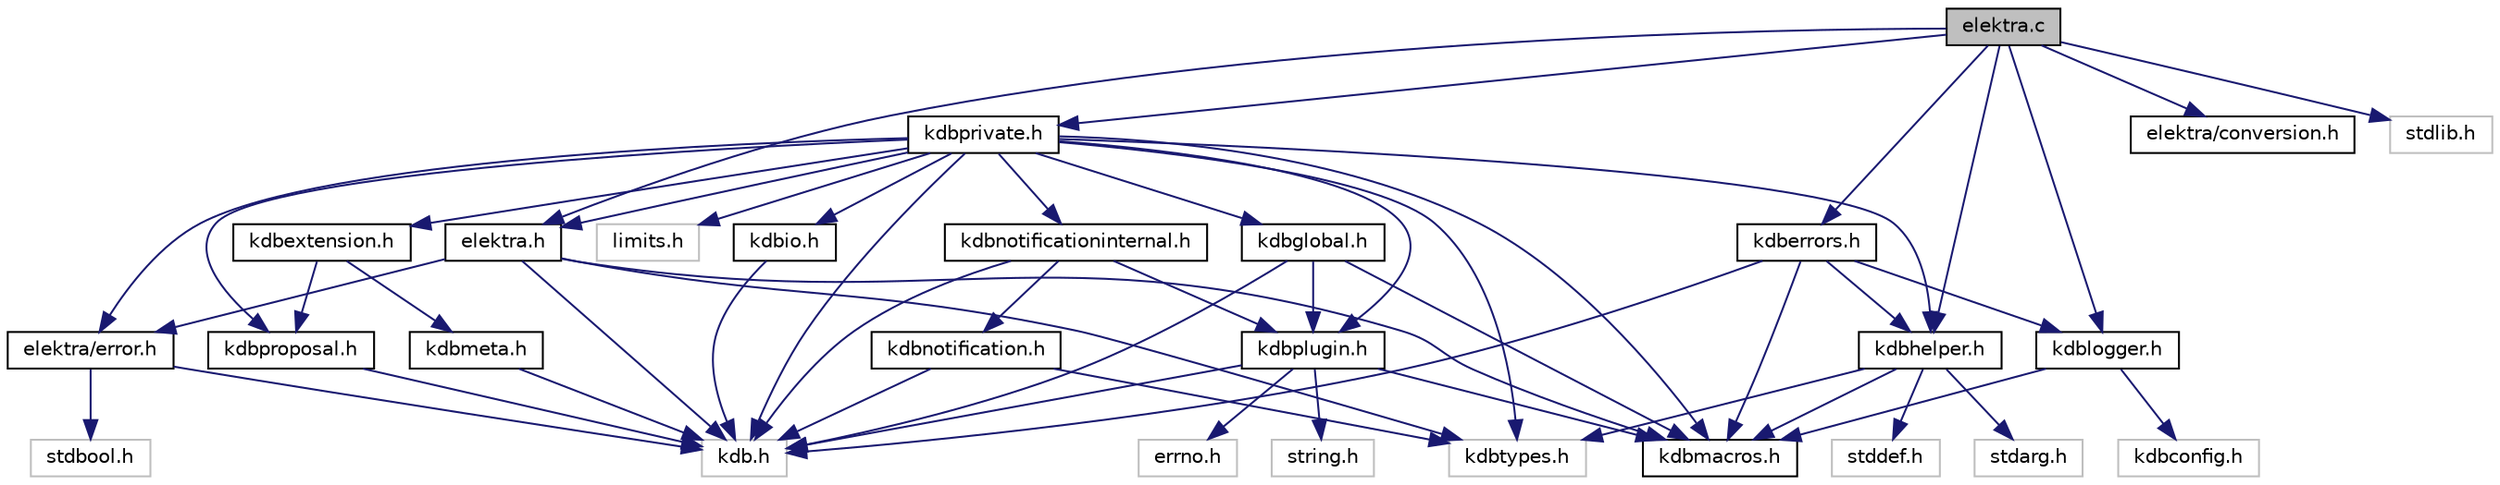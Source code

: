digraph "elektra.c"
{
 // LATEX_PDF_SIZE
  edge [fontname="Helvetica",fontsize="10",labelfontname="Helvetica",labelfontsize="10"];
  node [fontname="Helvetica",fontsize="10",shape=record];
  Node0 [label="elektra.c",height=0.2,width=0.4,color="black", fillcolor="grey75", style="filled", fontcolor="black",tooltip="Elektra High Level API."];
  Node0 -> Node1 [color="midnightblue",fontsize="10",style="solid"];
  Node1 [label="elektra.h",height=0.2,width=0.4,color="black", fillcolor="white", style="filled",URL="$elektra_8h.html",tooltip="Elektra High Level API."];
  Node1 -> Node2 [color="midnightblue",fontsize="10",style="solid"];
  Node2 [label="elektra/error.h",height=0.2,width=0.4,color="black", fillcolor="white", style="filled",URL="$error_8h.html",tooltip="Elektra error."];
  Node2 -> Node3 [color="midnightblue",fontsize="10",style="solid"];
  Node3 [label="kdb.h",height=0.2,width=0.4,color="grey75", fillcolor="white", style="filled",tooltip=" "];
  Node2 -> Node4 [color="midnightblue",fontsize="10",style="solid"];
  Node4 [label="stdbool.h",height=0.2,width=0.4,color="grey75", fillcolor="white", style="filled",tooltip=" "];
  Node1 -> Node3 [color="midnightblue",fontsize="10",style="solid"];
  Node1 -> Node5 [color="midnightblue",fontsize="10",style="solid"];
  Node5 [label="kdbmacros.h",height=0.2,width=0.4,color="black", fillcolor="white", style="filled",URL="$kdbmacros_8h.html",tooltip="Macros by Elektra."];
  Node1 -> Node6 [color="midnightblue",fontsize="10",style="solid"];
  Node6 [label="kdbtypes.h",height=0.2,width=0.4,color="grey75", fillcolor="white", style="filled",tooltip=" "];
  Node0 -> Node7 [color="midnightblue",fontsize="10",style="solid"];
  Node7 [label="elektra/conversion.h",height=0.2,width=0.4,color="black", fillcolor="white", style="filled",URL="$conversion_8h.html",tooltip="Elektra conversion."];
  Node0 -> Node8 [color="midnightblue",fontsize="10",style="solid"];
  Node8 [label="kdberrors.h",height=0.2,width=0.4,color="black", fillcolor="white", style="filled",URL="$kdberrors_8h.html",tooltip="Provides all macros and definitions which are used for emitting error or warnings."];
  Node8 -> Node3 [color="midnightblue",fontsize="10",style="solid"];
  Node8 -> Node9 [color="midnightblue",fontsize="10",style="solid"];
  Node9 [label="kdbhelper.h",height=0.2,width=0.4,color="black", fillcolor="white", style="filled",URL="$kdbhelper_8h.html",tooltip="Helper for memory management."];
  Node9 -> Node5 [color="midnightblue",fontsize="10",style="solid"];
  Node9 -> Node6 [color="midnightblue",fontsize="10",style="solid"];
  Node9 -> Node10 [color="midnightblue",fontsize="10",style="solid"];
  Node10 [label="stdarg.h",height=0.2,width=0.4,color="grey75", fillcolor="white", style="filled",tooltip=" "];
  Node9 -> Node11 [color="midnightblue",fontsize="10",style="solid"];
  Node11 [label="stddef.h",height=0.2,width=0.4,color="grey75", fillcolor="white", style="filled",tooltip=" "];
  Node8 -> Node12 [color="midnightblue",fontsize="10",style="solid"];
  Node12 [label="kdblogger.h",height=0.2,width=0.4,color="black", fillcolor="white", style="filled",URL="$kdblogger_8h.html",tooltip="Logger Interface."];
  Node12 -> Node13 [color="midnightblue",fontsize="10",style="solid"];
  Node13 [label="kdbconfig.h",height=0.2,width=0.4,color="grey75", fillcolor="white", style="filled",tooltip=" "];
  Node12 -> Node5 [color="midnightblue",fontsize="10",style="solid"];
  Node8 -> Node5 [color="midnightblue",fontsize="10",style="solid"];
  Node0 -> Node9 [color="midnightblue",fontsize="10",style="solid"];
  Node0 -> Node12 [color="midnightblue",fontsize="10",style="solid"];
  Node0 -> Node14 [color="midnightblue",fontsize="10",style="solid"];
  Node14 [label="kdbprivate.h",height=0.2,width=0.4,color="black", fillcolor="white", style="filled",URL="$kdbprivate_8h.html",tooltip="Private declarations."];
  Node14 -> Node1 [color="midnightblue",fontsize="10",style="solid"];
  Node14 -> Node2 [color="midnightblue",fontsize="10",style="solid"];
  Node14 -> Node3 [color="midnightblue",fontsize="10",style="solid"];
  Node14 -> Node15 [color="midnightblue",fontsize="10",style="solid"];
  Node15 [label="kdbextension.h",height=0.2,width=0.4,color="black", fillcolor="white", style="filled",URL="$kdbextension_8h.html",tooltip="Extension functionality."];
  Node15 -> Node16 [color="midnightblue",fontsize="10",style="solid"];
  Node16 [label="kdbmeta.h",height=0.2,width=0.4,color="black", fillcolor="white", style="filled",URL="$kdbmeta_8h.html",tooltip="metadata functions"];
  Node16 -> Node3 [color="midnightblue",fontsize="10",style="solid"];
  Node15 -> Node17 [color="midnightblue",fontsize="10",style="solid"];
  Node17 [label="kdbproposal.h",height=0.2,width=0.4,color="black", fillcolor="white", style="filled",URL="$kdbproposal_8h.html",tooltip="Proposed declarations."];
  Node17 -> Node3 [color="midnightblue",fontsize="10",style="solid"];
  Node14 -> Node9 [color="midnightblue",fontsize="10",style="solid"];
  Node14 -> Node18 [color="midnightblue",fontsize="10",style="solid"];
  Node18 [label="kdbio.h",height=0.2,width=0.4,color="black", fillcolor="white", style="filled",URL="$kdbio_8h.html",tooltip="Elektra-I/O structures for I/O bindings, plugins and applications."];
  Node18 -> Node3 [color="midnightblue",fontsize="10",style="solid"];
  Node14 -> Node5 [color="midnightblue",fontsize="10",style="solid"];
  Node14 -> Node19 [color="midnightblue",fontsize="10",style="solid"];
  Node19 [label="kdbnotificationinternal.h",height=0.2,width=0.4,color="black", fillcolor="white", style="filled",URL="$kdbnotificationinternal_8h.html",tooltip="Elektra-Notification structures and declarations for developing notification and transport plugins."];
  Node19 -> Node3 [color="midnightblue",fontsize="10",style="solid"];
  Node19 -> Node20 [color="midnightblue",fontsize="10",style="solid"];
  Node20 [label="kdbnotification.h",height=0.2,width=0.4,color="black", fillcolor="white", style="filled",URL="$kdbnotification_8h.html",tooltip="Elektra-Notification structures and declarations for application developers."];
  Node20 -> Node3 [color="midnightblue",fontsize="10",style="solid"];
  Node20 -> Node6 [color="midnightblue",fontsize="10",style="solid"];
  Node19 -> Node21 [color="midnightblue",fontsize="10",style="solid"];
  Node21 [label="kdbplugin.h",height=0.2,width=0.4,color="black", fillcolor="white", style="filled",URL="$kdbplugin_8h.html",tooltip="Methods for plugin programing."];
  Node21 -> Node3 [color="midnightblue",fontsize="10",style="solid"];
  Node21 -> Node22 [color="midnightblue",fontsize="10",style="solid"];
  Node22 [label="errno.h",height=0.2,width=0.4,color="grey75", fillcolor="white", style="filled",tooltip=" "];
  Node21 -> Node5 [color="midnightblue",fontsize="10",style="solid"];
  Node21 -> Node23 [color="midnightblue",fontsize="10",style="solid"];
  Node23 [label="string.h",height=0.2,width=0.4,color="grey75", fillcolor="white", style="filled",tooltip=" "];
  Node14 -> Node21 [color="midnightblue",fontsize="10",style="solid"];
  Node14 -> Node17 [color="midnightblue",fontsize="10",style="solid"];
  Node14 -> Node6 [color="midnightblue",fontsize="10",style="solid"];
  Node14 -> Node24 [color="midnightblue",fontsize="10",style="solid"];
  Node24 [label="kdbglobal.h",height=0.2,width=0.4,color="black", fillcolor="white", style="filled",URL="$kdbglobal_8h.html",tooltip="Defines for global plugins."];
  Node24 -> Node3 [color="midnightblue",fontsize="10",style="solid"];
  Node24 -> Node5 [color="midnightblue",fontsize="10",style="solid"];
  Node24 -> Node21 [color="midnightblue",fontsize="10",style="solid"];
  Node14 -> Node25 [color="midnightblue",fontsize="10",style="solid"];
  Node25 [label="limits.h",height=0.2,width=0.4,color="grey75", fillcolor="white", style="filled",tooltip=" "];
  Node0 -> Node26 [color="midnightblue",fontsize="10",style="solid"];
  Node26 [label="stdlib.h",height=0.2,width=0.4,color="grey75", fillcolor="white", style="filled",tooltip=" "];
}
